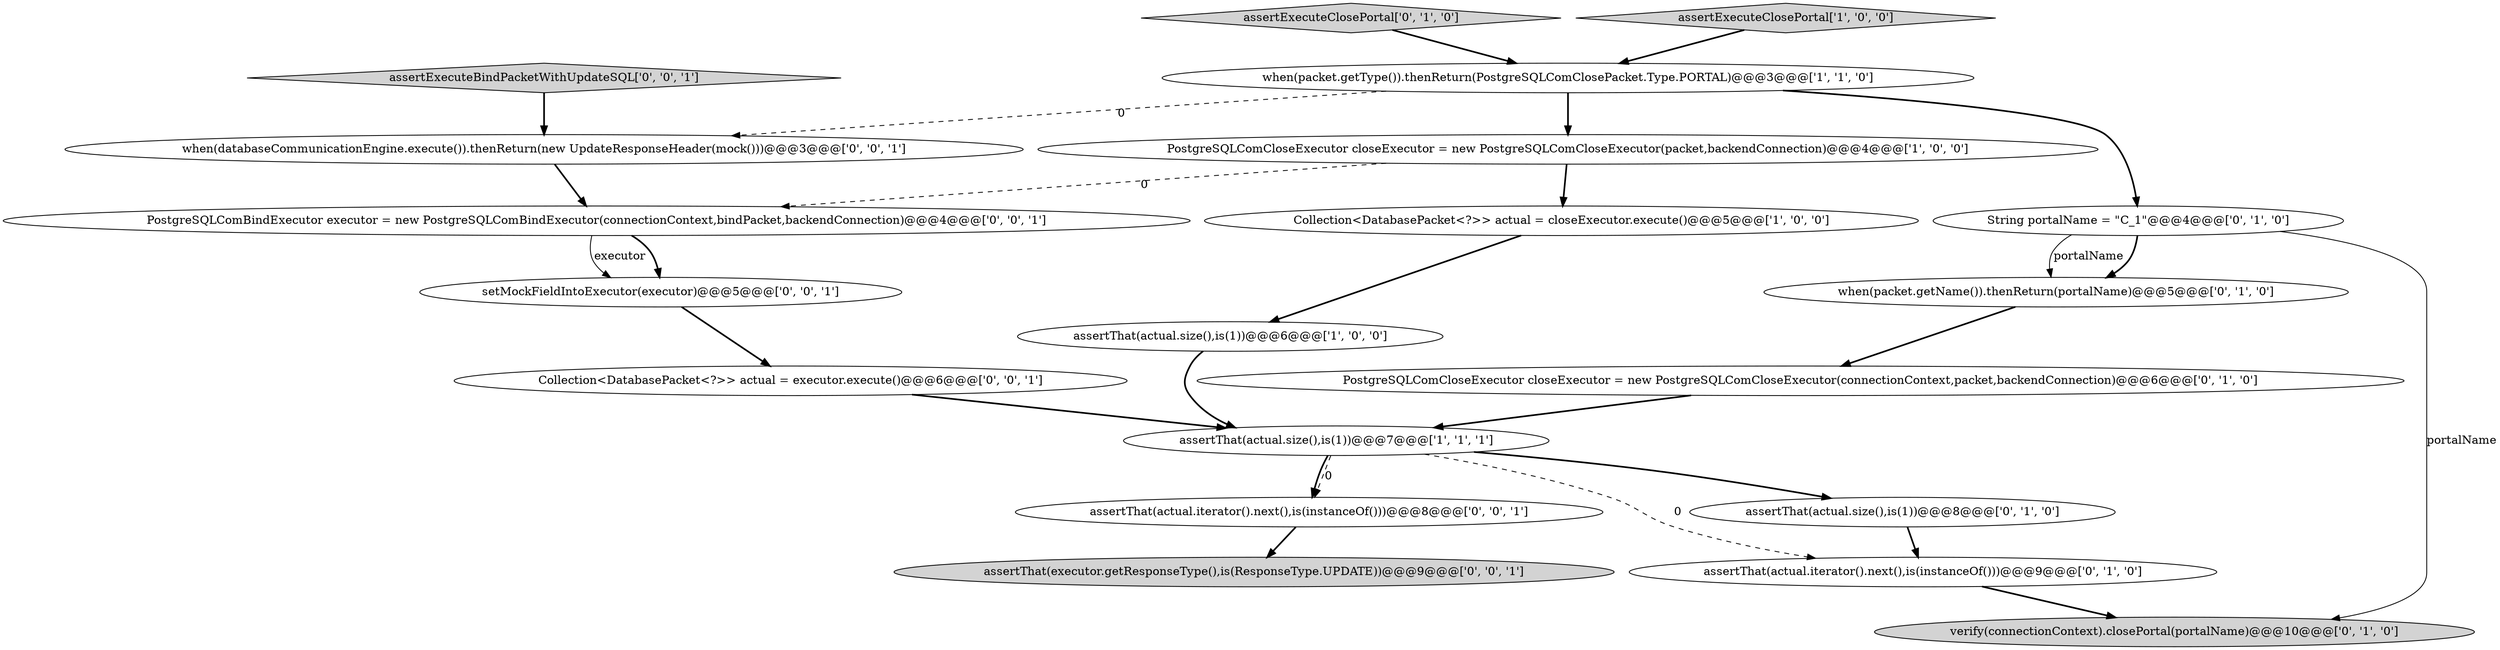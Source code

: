 digraph {
6 [style = filled, label = "assertThat(actual.size(),is(1))@@@8@@@['0', '1', '0']", fillcolor = white, shape = ellipse image = "AAA0AAABBB2BBB"];
16 [style = filled, label = "assertExecuteBindPacketWithUpdateSQL['0', '0', '1']", fillcolor = lightgray, shape = diamond image = "AAA0AAABBB3BBB"];
11 [style = filled, label = "assertExecuteClosePortal['0', '1', '0']", fillcolor = lightgray, shape = diamond image = "AAA0AAABBB2BBB"];
8 [style = filled, label = "verify(connectionContext).closePortal(portalName)@@@10@@@['0', '1', '0']", fillcolor = lightgray, shape = ellipse image = "AAA1AAABBB2BBB"];
14 [style = filled, label = "PostgreSQLComBindExecutor executor = new PostgreSQLComBindExecutor(connectionContext,bindPacket,backendConnection)@@@4@@@['0', '0', '1']", fillcolor = white, shape = ellipse image = "AAA0AAABBB3BBB"];
3 [style = filled, label = "when(packet.getType()).thenReturn(PostgreSQLComClosePacket.Type.PORTAL)@@@3@@@['1', '1', '0']", fillcolor = white, shape = ellipse image = "AAA0AAABBB1BBB"];
13 [style = filled, label = "when(databaseCommunicationEngine.execute()).thenReturn(new UpdateResponseHeader(mock()))@@@3@@@['0', '0', '1']", fillcolor = white, shape = ellipse image = "AAA0AAABBB3BBB"];
9 [style = filled, label = "when(packet.getName()).thenReturn(portalName)@@@5@@@['0', '1', '0']", fillcolor = white, shape = ellipse image = "AAA1AAABBB2BBB"];
1 [style = filled, label = "assertThat(actual.size(),is(1))@@@6@@@['1', '0', '0']", fillcolor = white, shape = ellipse image = "AAA0AAABBB1BBB"];
4 [style = filled, label = "PostgreSQLComCloseExecutor closeExecutor = new PostgreSQLComCloseExecutor(packet,backendConnection)@@@4@@@['1', '0', '0']", fillcolor = white, shape = ellipse image = "AAA0AAABBB1BBB"];
5 [style = filled, label = "assertThat(actual.size(),is(1))@@@7@@@['1', '1', '1']", fillcolor = white, shape = ellipse image = "AAA0AAABBB1BBB"];
12 [style = filled, label = "assertThat(actual.iterator().next(),is(instanceOf()))@@@9@@@['0', '1', '0']", fillcolor = white, shape = ellipse image = "AAA1AAABBB2BBB"];
7 [style = filled, label = "String portalName = \"C_1\"@@@4@@@['0', '1', '0']", fillcolor = white, shape = ellipse image = "AAA0AAABBB2BBB"];
18 [style = filled, label = "setMockFieldIntoExecutor(executor)@@@5@@@['0', '0', '1']", fillcolor = white, shape = ellipse image = "AAA0AAABBB3BBB"];
17 [style = filled, label = "Collection<DatabasePacket<?>> actual = executor.execute()@@@6@@@['0', '0', '1']", fillcolor = white, shape = ellipse image = "AAA0AAABBB3BBB"];
15 [style = filled, label = "assertThat(executor.getResponseType(),is(ResponseType.UPDATE))@@@9@@@['0', '0', '1']", fillcolor = lightgray, shape = ellipse image = "AAA0AAABBB3BBB"];
2 [style = filled, label = "Collection<DatabasePacket<?>> actual = closeExecutor.execute()@@@5@@@['1', '0', '0']", fillcolor = white, shape = ellipse image = "AAA0AAABBB1BBB"];
10 [style = filled, label = "PostgreSQLComCloseExecutor closeExecutor = new PostgreSQLComCloseExecutor(connectionContext,packet,backendConnection)@@@6@@@['0', '1', '0']", fillcolor = white, shape = ellipse image = "AAA1AAABBB2BBB"];
19 [style = filled, label = "assertThat(actual.iterator().next(),is(instanceOf()))@@@8@@@['0', '0', '1']", fillcolor = white, shape = ellipse image = "AAA0AAABBB3BBB"];
0 [style = filled, label = "assertExecuteClosePortal['1', '0', '0']", fillcolor = lightgray, shape = diamond image = "AAA0AAABBB1BBB"];
11->3 [style = bold, label=""];
5->19 [style = bold, label=""];
4->14 [style = dashed, label="0"];
14->18 [style = bold, label=""];
7->9 [style = bold, label=""];
7->9 [style = solid, label="portalName"];
19->15 [style = bold, label=""];
7->8 [style = solid, label="portalName"];
0->3 [style = bold, label=""];
5->19 [style = dashed, label="0"];
16->13 [style = bold, label=""];
3->7 [style = bold, label=""];
3->13 [style = dashed, label="0"];
4->2 [style = bold, label=""];
2->1 [style = bold, label=""];
5->12 [style = dashed, label="0"];
6->12 [style = bold, label=""];
18->17 [style = bold, label=""];
14->18 [style = solid, label="executor"];
13->14 [style = bold, label=""];
12->8 [style = bold, label=""];
3->4 [style = bold, label=""];
10->5 [style = bold, label=""];
17->5 [style = bold, label=""];
5->6 [style = bold, label=""];
9->10 [style = bold, label=""];
1->5 [style = bold, label=""];
}
